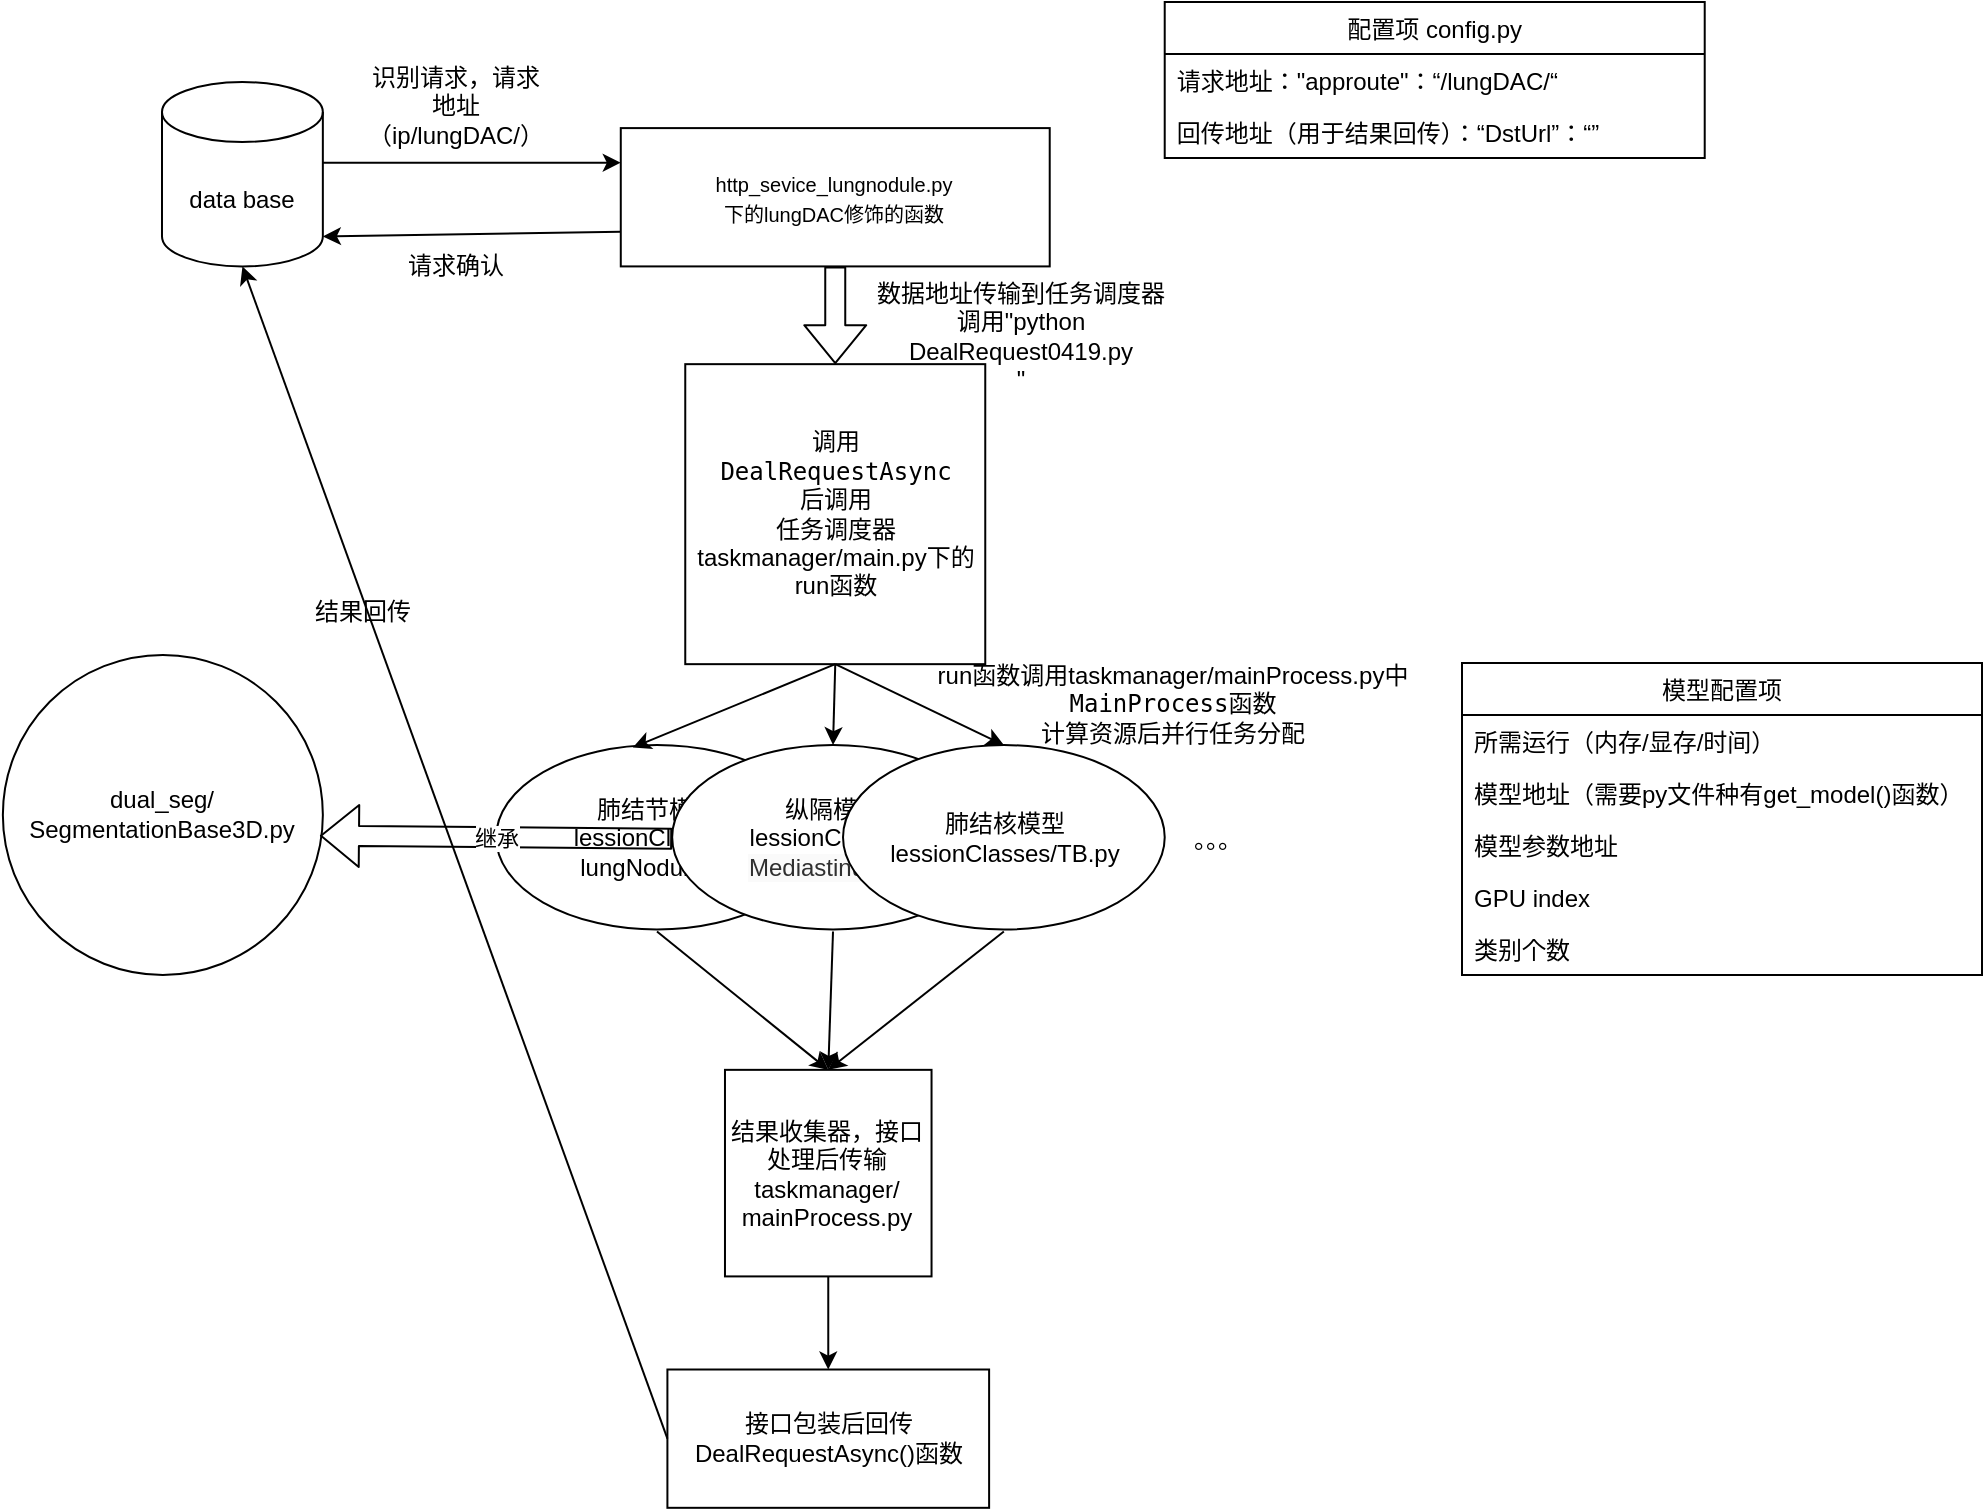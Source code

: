 <mxfile version="15.1.4" type="github">
  <diagram id="-1qST2PT7YDvNmCzR2n3" name="Page-1">
    <mxGraphModel dx="2249" dy="762" grid="1" gridSize="10" guides="1" tooltips="1" connect="1" arrows="1" fold="1" page="1" pageScale="1" pageWidth="827" pageHeight="1169" math="0" shadow="0">
      <root>
        <mxCell id="0" />
        <mxCell id="1" parent="0" />
        <mxCell id="niSYp5rJRPZFxIQViTU1-1" value="&lt;font style=&quot;font-size: 10px&quot;&gt;http_sevice_lungnodule.py&lt;br&gt;下的lungDAC修饰的函数&lt;br&gt;&lt;/font&gt;" style="rounded=0;whiteSpace=wrap;html=1;" vertex="1" parent="1">
          <mxGeometry x="249.392" y="93.051" width="214.468" height="69.153" as="geometry" />
        </mxCell>
        <mxCell id="niSYp5rJRPZFxIQViTU1-2" value="" style="endArrow=classic;html=1;entryX=0;entryY=0.25;entryDx=0;entryDy=0;" edge="1" parent="1" target="niSYp5rJRPZFxIQViTU1-1">
          <mxGeometry x="20" y="70" width="50" height="50" as="geometry">
            <mxPoint x="100.426" y="110.339" as="sourcePoint" />
            <mxPoint x="180.851" y="98.814" as="targetPoint" />
          </mxGeometry>
        </mxCell>
        <mxCell id="niSYp5rJRPZFxIQViTU1-3" value="data base" style="shape=cylinder3;whiteSpace=wrap;html=1;boundedLbl=1;backgroundOutline=1;size=15;" vertex="1" parent="1">
          <mxGeometry x="20" y="70" width="80.426" height="92.203" as="geometry" />
        </mxCell>
        <mxCell id="niSYp5rJRPZFxIQViTU1-4" value="" style="endArrow=classic;html=1;entryX=1;entryY=1;entryDx=0;entryDy=-15;entryPerimeter=0;exitX=0;exitY=0.75;exitDx=0;exitDy=0;" edge="1" parent="1" source="niSYp5rJRPZFxIQViTU1-1" target="niSYp5rJRPZFxIQViTU1-3">
          <mxGeometry x="20" y="70" width="50" height="50" as="geometry">
            <mxPoint x="221.064" y="144.915" as="sourcePoint" />
            <mxPoint x="154.043" y="150.678" as="targetPoint" />
          </mxGeometry>
        </mxCell>
        <mxCell id="niSYp5rJRPZFxIQViTU1-5" value="识别请求，请求地址（ip/lungDAC/）" style="text;html=1;strokeColor=none;fillColor=none;align=center;verticalAlign=middle;whiteSpace=wrap;rounded=0;" vertex="1" parent="1">
          <mxGeometry x="127.234" y="69.995" width="80.426" height="23.051" as="geometry" />
        </mxCell>
        <mxCell id="niSYp5rJRPZFxIQViTU1-6" value="请求确认" style="text;html=1;strokeColor=none;fillColor=none;align=center;verticalAlign=middle;whiteSpace=wrap;rounded=0;" vertex="1" parent="1">
          <mxGeometry x="127.234" y="150.678" width="80.426" height="23.051" as="geometry" />
        </mxCell>
        <mxCell id="niSYp5rJRPZFxIQViTU1-7" value="调用&lt;br&gt;&lt;code&gt;DealRequestAsync&lt;br&gt;后调用&lt;/code&gt;&lt;br&gt;任务调度器&lt;br&gt;taskmanager/main.py下的run函数" style="whiteSpace=wrap;html=1;aspect=fixed;" vertex="1" parent="1">
          <mxGeometry x="281.63" y="211.08" width="150" height="150" as="geometry" />
        </mxCell>
        <mxCell id="niSYp5rJRPZFxIQViTU1-8" value="" style="shape=flexArrow;endArrow=classic;html=1;exitX=0.5;exitY=1;exitDx=0;exitDy=0;" edge="1" parent="1" source="niSYp5rJRPZFxIQViTU1-1" target="niSYp5rJRPZFxIQViTU1-7">
          <mxGeometry x="20" y="70" width="50" height="50" as="geometry">
            <mxPoint x="542.766" y="450.339" as="sourcePoint" />
            <mxPoint x="609.787" y="392.712" as="targetPoint" />
          </mxGeometry>
        </mxCell>
        <mxCell id="niSYp5rJRPZFxIQViTU1-9" value="数据地址传输到任务调度器&lt;br&gt;调用&quot;python DealRequest0419.py&lt;br&gt;&quot;" style="text;html=1;strokeColor=none;fillColor=none;align=center;verticalAlign=middle;whiteSpace=wrap;rounded=0;" vertex="1" parent="1">
          <mxGeometry x="368.511" y="185.254" width="160.851" height="23.051" as="geometry" />
        </mxCell>
        <mxCell id="niSYp5rJRPZFxIQViTU1-10" value="肺结节模型&lt;br&gt;lessionClasses/&lt;br&gt;lungNodule.py" style="ellipse;whiteSpace=wrap;html=1;" vertex="1" parent="1">
          <mxGeometry x="187.064" y="401.561" width="160.851" height="92.203" as="geometry" />
        </mxCell>
        <mxCell id="niSYp5rJRPZFxIQViTU1-11" value="纵隔模型&lt;br&gt;lessionClasses/&lt;br&gt;&lt;span class=&quot;file-title-name gl-word-break-all&quot; style=&quot;box-sizing: border-box ; word-break: break-all ; color: rgb(48 , 48 , 48) ; font-family: , &amp;#34;blinkmacsystemfont&amp;#34; , &amp;#34;segoe ui&amp;#34; , &amp;#34;roboto&amp;#34; , &amp;#34;noto sans&amp;#34; , &amp;#34;ubuntu&amp;#34; , &amp;#34;cantarell&amp;#34; , &amp;#34;helvetica neue&amp;#34; , sans-serif , &amp;#34;apple color emoji&amp;#34; , &amp;#34;segoe ui emoji&amp;#34; , &amp;#34;segoe ui symbol&amp;#34; , &amp;#34;noto color emoji&amp;#34; ; text-align: left ; background-color: rgb(250 , 250 , 250)&quot;&gt;&lt;font style=&quot;font-size: 12px&quot;&gt;Mediastinum.py&lt;/font&gt;&lt;/span&gt;" style="ellipse;whiteSpace=wrap;html=1;" vertex="1" parent="1">
          <mxGeometry x="275.085" y="401.561" width="160.851" height="92.203" as="geometry" />
        </mxCell>
        <mxCell id="niSYp5rJRPZFxIQViTU1-12" value="肺结核模型&lt;br&gt;lessionClasses/TB.py" style="ellipse;whiteSpace=wrap;html=1;" vertex="1" parent="1">
          <mxGeometry x="360.511" y="401.561" width="160.851" height="92.203" as="geometry" />
        </mxCell>
        <mxCell id="niSYp5rJRPZFxIQViTU1-13" value="" style="endArrow=classic;html=1;exitX=0.5;exitY=1;exitDx=0;exitDy=0;entryX=0.5;entryY=0;entryDx=0;entryDy=0;" edge="1" parent="1" source="niSYp5rJRPZFxIQViTU1-7" target="niSYp5rJRPZFxIQViTU1-11">
          <mxGeometry x="20" y="70" width="50" height="50" as="geometry">
            <mxPoint x="422.128" y="415.763" as="sourcePoint" />
            <mxPoint x="489.149" y="358.136" as="targetPoint" />
          </mxGeometry>
        </mxCell>
        <mxCell id="niSYp5rJRPZFxIQViTU1-14" value="" style="endArrow=classic;html=1;entryX=0.425;entryY=0.013;entryDx=0;entryDy=0;entryPerimeter=0;exitX=0.5;exitY=1;exitDx=0;exitDy=0;" edge="1" parent="1" source="niSYp5rJRPZFxIQViTU1-7" target="niSYp5rJRPZFxIQViTU1-10">
          <mxGeometry x="20" y="70" width="50" height="50" as="geometry">
            <mxPoint x="368.511" y="323.559" as="sourcePoint" />
            <mxPoint x="381.915" y="381.186" as="targetPoint" />
            <Array as="points" />
          </mxGeometry>
        </mxCell>
        <mxCell id="niSYp5rJRPZFxIQViTU1-15" value="" style="endArrow=classic;html=1;exitX=0.5;exitY=1;exitDx=0;exitDy=0;entryX=0.5;entryY=0;entryDx=0;entryDy=0;" edge="1" parent="1" source="niSYp5rJRPZFxIQViTU1-7" target="niSYp5rJRPZFxIQViTU1-12">
          <mxGeometry x="20" y="70" width="50" height="50" as="geometry">
            <mxPoint x="395.319" y="346.61" as="sourcePoint" />
            <mxPoint x="395.319" y="392.712" as="targetPoint" />
          </mxGeometry>
        </mxCell>
        <mxCell id="niSYp5rJRPZFxIQViTU1-16" value="run函数调用taskmanager/mainProcess.py中&lt;code&gt;MainProcess函数&lt;/code&gt;&lt;br&gt;计算资源后并行任务分配" style="text;html=1;strokeColor=none;fillColor=none;align=center;verticalAlign=middle;whiteSpace=wrap;rounded=0;" vertex="1" parent="1">
          <mxGeometry x="404.763" y="369.665" width="241.277" height="23.051" as="geometry" />
        </mxCell>
        <mxCell id="niSYp5rJRPZFxIQViTU1-17" value="" style="endArrow=classic;html=1;exitX=0.5;exitY=1;exitDx=0;exitDy=0;entryX=0.5;entryY=0;entryDx=0;entryDy=0;" edge="1" parent="1" target="niSYp5rJRPZFxIQViTU1-19">
          <mxGeometry x="20" y="102.91" width="50" height="50" as="geometry">
            <mxPoint x="267.489" y="494.774" as="sourcePoint" />
            <mxPoint x="368.511" y="598.503" as="targetPoint" />
          </mxGeometry>
        </mxCell>
        <mxCell id="niSYp5rJRPZFxIQViTU1-18" value="" style="endArrow=classic;html=1;exitX=0.5;exitY=1;exitDx=0;exitDy=0;entryX=0.5;entryY=0;entryDx=0;entryDy=0;" edge="1" parent="1" target="niSYp5rJRPZFxIQViTU1-19">
          <mxGeometry x="20" y="102.91" width="50" height="50" as="geometry">
            <mxPoint x="355.511" y="494.774" as="sourcePoint" />
            <mxPoint x="368.511" y="610.029" as="targetPoint" />
          </mxGeometry>
        </mxCell>
        <mxCell id="niSYp5rJRPZFxIQViTU1-19" value="结果收集器，接口处理后传输&lt;br&gt;taskmanager/&lt;br&gt;mainProcess.py" style="whiteSpace=wrap;html=1;aspect=fixed;" vertex="1" parent="1">
          <mxGeometry x="301.489" y="563.927" width="103.279" height="103.279" as="geometry" />
        </mxCell>
        <mxCell id="niSYp5rJRPZFxIQViTU1-20" value="" style="endArrow=classic;html=1;exitX=0.5;exitY=1;exitDx=0;exitDy=0;entryX=0.5;entryY=0;entryDx=0;entryDy=0;" edge="1" parent="1" target="niSYp5rJRPZFxIQViTU1-19">
          <mxGeometry x="20" y="102.91" width="50" height="50" as="geometry">
            <mxPoint x="440.936" y="494.774" as="sourcePoint" />
            <mxPoint x="489.149" y="367.995" as="targetPoint" />
          </mxGeometry>
        </mxCell>
        <mxCell id="niSYp5rJRPZFxIQViTU1-21" value="接口包装后回传&lt;br&gt;DealRequestAsync()函数" style="rounded=0;whiteSpace=wrap;html=1;" vertex="1" parent="1">
          <mxGeometry x="272.705" y="713.757" width="160.851" height="69.153" as="geometry" />
        </mxCell>
        <mxCell id="niSYp5rJRPZFxIQViTU1-22" value="" style="endArrow=classic;html=1;exitX=0.5;exitY=1;exitDx=0;exitDy=0;entryX=0.5;entryY=0;entryDx=0;entryDy=0;" edge="1" parent="1" source="niSYp5rJRPZFxIQViTU1-19" target="niSYp5rJRPZFxIQViTU1-21">
          <mxGeometry x="20" y="102.91" width="50" height="50" as="geometry">
            <mxPoint x="422.128" y="414.096" as="sourcePoint" />
            <mxPoint x="489.149" y="356.469" as="targetPoint" />
          </mxGeometry>
        </mxCell>
        <mxCell id="niSYp5rJRPZFxIQViTU1-23" value="。。。" style="text;html=1;strokeColor=none;fillColor=none;align=center;verticalAlign=middle;whiteSpace=wrap;rounded=0;" vertex="1" parent="1">
          <mxGeometry x="521.362" y="437.147" width="53.617" height="23.051" as="geometry" />
        </mxCell>
        <mxCell id="niSYp5rJRPZFxIQViTU1-24" value="" style="endArrow=classic;html=1;entryX=0.5;entryY=1;entryDx=0;entryDy=0;entryPerimeter=0;exitX=0;exitY=0.5;exitDx=0;exitDy=0;" edge="1" parent="1" source="niSYp5rJRPZFxIQViTU1-21" target="niSYp5rJRPZFxIQViTU1-3">
          <mxGeometry x="20" y="70" width="50" height="50" as="geometry">
            <mxPoint x="133.936" y="692.373" as="sourcePoint" />
            <mxPoint x="200.957" y="634.746" as="targetPoint" />
          </mxGeometry>
        </mxCell>
        <mxCell id="niSYp5rJRPZFxIQViTU1-25" value="结果回传" style="text;html=1;strokeColor=none;fillColor=none;align=center;verticalAlign=middle;whiteSpace=wrap;rounded=0;" vertex="1" parent="1">
          <mxGeometry x="87.021" y="323.559" width="67.021" height="23.051" as="geometry" />
        </mxCell>
        <mxCell id="niSYp5rJRPZFxIQViTU1-36" value="模型配置项" style="swimlane;fontStyle=0;childLayout=stackLayout;horizontal=1;startSize=26;horizontalStack=0;resizeParent=1;resizeParentMax=0;resizeLast=0;collapsible=1;marginBottom=0;" vertex="1" parent="1">
          <mxGeometry x="670" y="360.47" width="260" height="156" as="geometry" />
        </mxCell>
        <mxCell id="niSYp5rJRPZFxIQViTU1-38" value="所需运行（内存/显存/时间）" style="text;strokeColor=none;fillColor=none;align=left;verticalAlign=top;spacingLeft=4;spacingRight=4;overflow=hidden;rotatable=0;points=[[0,0.5],[1,0.5]];portConstraint=eastwest;" vertex="1" parent="niSYp5rJRPZFxIQViTU1-36">
          <mxGeometry y="26" width="260" height="26" as="geometry" />
        </mxCell>
        <mxCell id="niSYp5rJRPZFxIQViTU1-37" value="模型地址（需要py文件种有get_model()函数）" style="text;strokeColor=none;fillColor=none;align=left;verticalAlign=top;spacingLeft=4;spacingRight=4;overflow=hidden;rotatable=0;points=[[0,0.5],[1,0.5]];portConstraint=eastwest;" vertex="1" parent="niSYp5rJRPZFxIQViTU1-36">
          <mxGeometry y="52" width="260" height="26" as="geometry" />
        </mxCell>
        <mxCell id="niSYp5rJRPZFxIQViTU1-39" value="模型参数地址" style="text;strokeColor=none;fillColor=none;align=left;verticalAlign=top;spacingLeft=4;spacingRight=4;overflow=hidden;rotatable=0;points=[[0,0.5],[1,0.5]];portConstraint=eastwest;" vertex="1" parent="niSYp5rJRPZFxIQViTU1-36">
          <mxGeometry y="78" width="260" height="26" as="geometry" />
        </mxCell>
        <mxCell id="niSYp5rJRPZFxIQViTU1-41" value="GPU index" style="text;strokeColor=none;fillColor=none;align=left;verticalAlign=top;spacingLeft=4;spacingRight=4;overflow=hidden;rotatable=0;points=[[0,0.5],[1,0.5]];portConstraint=eastwest;" vertex="1" parent="niSYp5rJRPZFxIQViTU1-36">
          <mxGeometry y="104" width="260" height="26" as="geometry" />
        </mxCell>
        <mxCell id="niSYp5rJRPZFxIQViTU1-42" value="类别个数" style="text;strokeColor=none;fillColor=none;align=left;verticalAlign=top;spacingLeft=4;spacingRight=4;overflow=hidden;rotatable=0;points=[[0,0.5],[1,0.5]];portConstraint=eastwest;" vertex="1" parent="niSYp5rJRPZFxIQViTU1-36">
          <mxGeometry y="130" width="260" height="26" as="geometry" />
        </mxCell>
        <mxCell id="niSYp5rJRPZFxIQViTU1-43" value="dual_seg/&lt;br&gt;SegmentationBase3D.py" style="ellipse;whiteSpace=wrap;html=1;aspect=fixed;" vertex="1" parent="1">
          <mxGeometry x="-59.57" y="356.47" width="160" height="160" as="geometry" />
        </mxCell>
        <mxCell id="niSYp5rJRPZFxIQViTU1-44" value="继承" style="shape=flexArrow;endArrow=classic;html=1;entryX=0.991;entryY=0.565;entryDx=0;entryDy=0;entryPerimeter=0;" edge="1" parent="1" target="niSYp5rJRPZFxIQViTU1-43">
          <mxGeometry width="50" height="50" relative="1" as="geometry">
            <mxPoint x="275.087" y="448.359" as="sourcePoint" />
            <mxPoint x="145.53" y="437.15" as="targetPoint" />
          </mxGeometry>
        </mxCell>
        <mxCell id="niSYp5rJRPZFxIQViTU1-45" value="配置项 config.py" style="swimlane;fontStyle=0;childLayout=stackLayout;horizontal=1;startSize=26;horizontalStack=0;resizeParent=1;resizeParentMax=0;resizeLast=0;collapsible=1;marginBottom=0;" vertex="1" parent="1">
          <mxGeometry x="521.36" y="30" width="270" height="78" as="geometry" />
        </mxCell>
        <mxCell id="niSYp5rJRPZFxIQViTU1-46" value="请求地址：&quot;approute&quot;：“/lungDAC/“" style="text;strokeColor=none;fillColor=none;align=left;verticalAlign=top;spacingLeft=4;spacingRight=4;overflow=hidden;rotatable=0;points=[[0,0.5],[1,0.5]];portConstraint=eastwest;" vertex="1" parent="niSYp5rJRPZFxIQViTU1-45">
          <mxGeometry y="26" width="270" height="26" as="geometry" />
        </mxCell>
        <mxCell id="niSYp5rJRPZFxIQViTU1-47" value="回传地址（用于结果回传）：“DstUrl”：“”" style="text;strokeColor=none;fillColor=none;align=left;verticalAlign=top;spacingLeft=4;spacingRight=4;overflow=hidden;rotatable=0;points=[[0,0.5],[1,0.5]];portConstraint=eastwest;" vertex="1" parent="niSYp5rJRPZFxIQViTU1-45">
          <mxGeometry y="52" width="270" height="26" as="geometry" />
        </mxCell>
      </root>
    </mxGraphModel>
  </diagram>
</mxfile>
